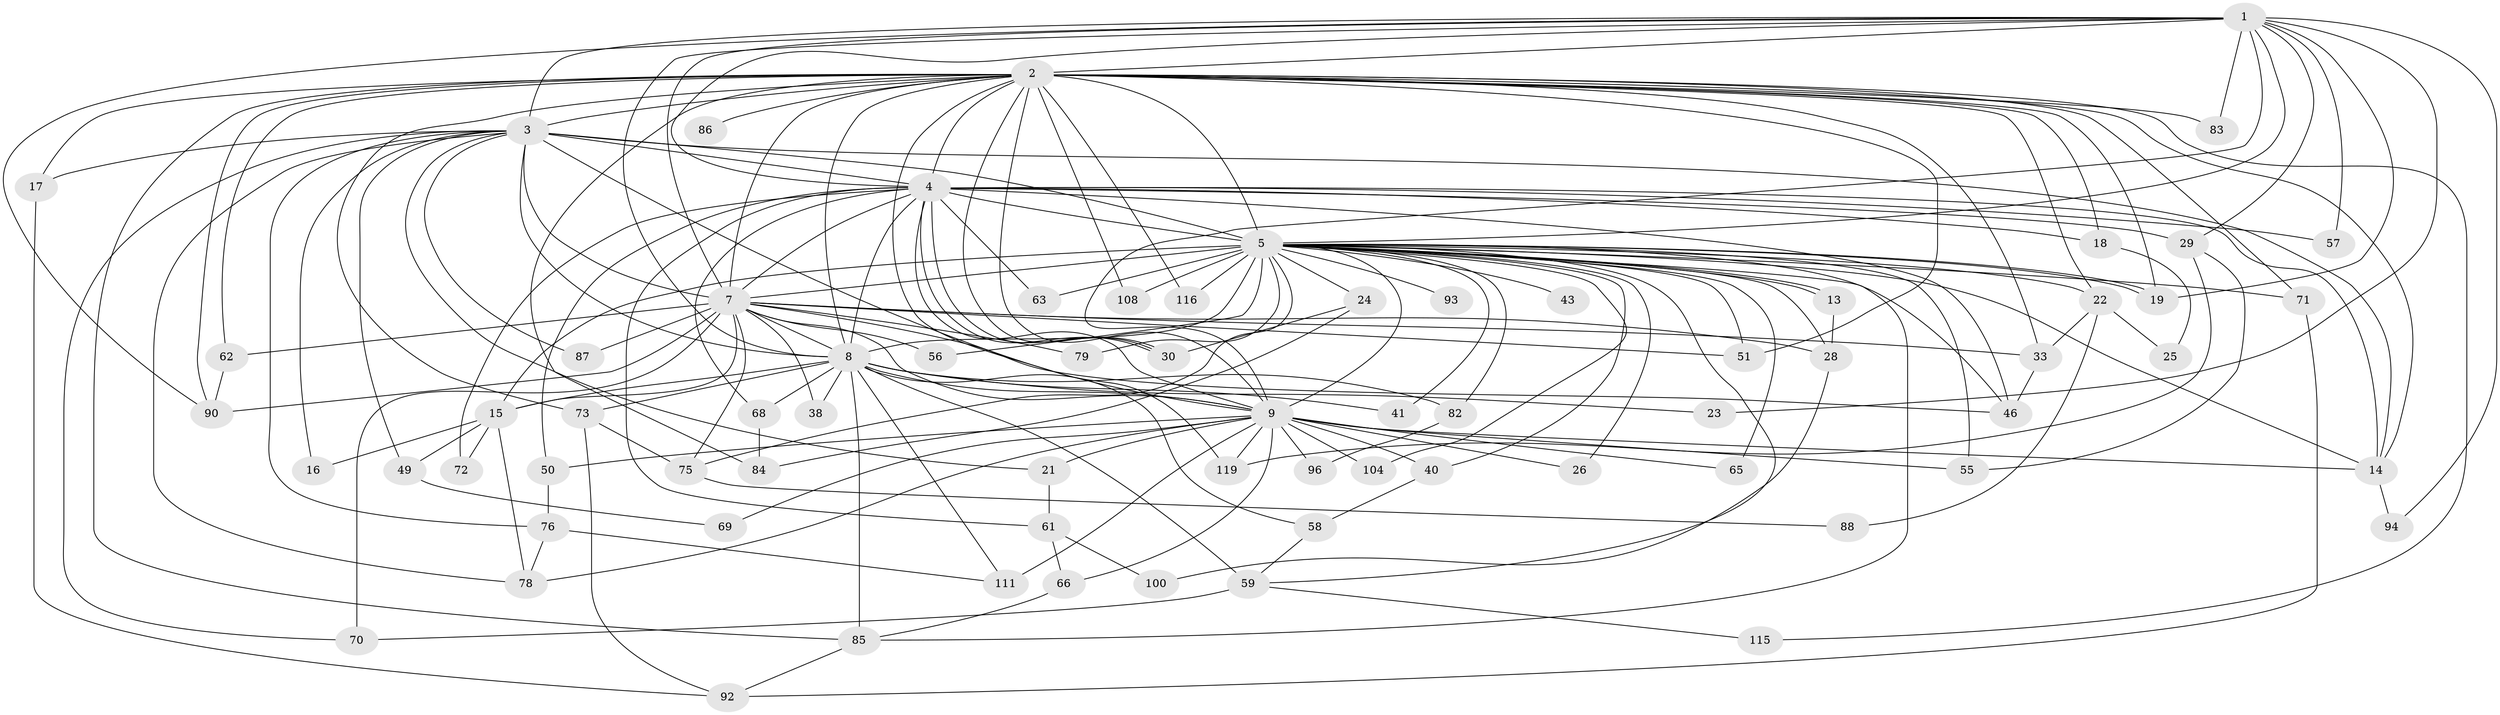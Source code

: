 // original degree distribution, {16: 0.006896551724137931, 30: 0.006896551724137931, 25: 0.013793103448275862, 21: 0.006896551724137931, 36: 0.006896551724137931, 11: 0.027586206896551724, 23: 0.006896551724137931, 26: 0.006896551724137931, 18: 0.006896551724137931, 4: 0.09655172413793103, 3: 0.2206896551724138, 6: 0.027586206896551724, 2: 0.5103448275862069, 5: 0.04827586206896552, 7: 0.006896551724137931}
// Generated by graph-tools (version 1.1) at 2025/14/03/09/25 04:14:08]
// undirected, 72 vertices, 180 edges
graph export_dot {
graph [start="1"]
  node [color=gray90,style=filled];
  1;
  2 [super="+6+67+37+47+89+95+53"];
  3 [super="+60+35+106+36"];
  4 [super="+52+64"];
  5 [super="+131+122+80+32+101+97+12+107+10+11"];
  7 [super="+44+140+136+54"];
  8 [super="+127+42+34"];
  9 [super="+117"];
  13;
  14;
  15 [super="+103"];
  16;
  17;
  18;
  19 [super="+45+31"];
  21;
  22;
  23;
  24;
  25;
  26;
  28;
  29;
  30 [super="+48"];
  33 [super="+81"];
  38;
  40;
  41 [super="+137"];
  43;
  46 [super="+91"];
  49;
  50;
  51;
  55 [super="+99"];
  56 [super="+138"];
  57;
  58;
  59 [super="+129+118"];
  61;
  62 [super="+141"];
  63;
  65;
  66;
  68;
  69;
  70 [super="+125"];
  71;
  72;
  73;
  75;
  76 [super="+114"];
  78 [super="+144"];
  79;
  82;
  83;
  84 [super="+123"];
  85 [super="+132+113"];
  86;
  87;
  88;
  90 [super="+110"];
  92 [super="+135+112"];
  93;
  94;
  96;
  100;
  104;
  108;
  111 [super="+143"];
  115;
  116;
  119 [super="+120"];
  1 -- 2 [weight=2];
  1 -- 3;
  1 -- 4;
  1 -- 5 [weight=2];
  1 -- 7;
  1 -- 8;
  1 -- 9;
  1 -- 23;
  1 -- 29;
  1 -- 57;
  1 -- 83;
  1 -- 90;
  1 -- 94;
  1 -- 19;
  2 -- 3 [weight=3];
  2 -- 4 [weight=3];
  2 -- 5 [weight=7];
  2 -- 7 [weight=2];
  2 -- 8 [weight=3];
  2 -- 9 [weight=2];
  2 -- 14;
  2 -- 17;
  2 -- 18;
  2 -- 22;
  2 -- 33 [weight=2];
  2 -- 62;
  2 -- 71;
  2 -- 73;
  2 -- 83;
  2 -- 85;
  2 -- 86 [weight=2];
  2 -- 108;
  2 -- 115;
  2 -- 116;
  2 -- 119;
  2 -- 84;
  2 -- 90;
  2 -- 51;
  2 -- 19;
  2 -- 30;
  3 -- 4 [weight=2];
  3 -- 5 [weight=11];
  3 -- 7 [weight=3];
  3 -- 8 [weight=2];
  3 -- 9;
  3 -- 16;
  3 -- 17;
  3 -- 21;
  3 -- 49;
  3 -- 70;
  3 -- 76;
  3 -- 78;
  3 -- 14;
  3 -- 87;
  4 -- 5 [weight=3];
  4 -- 7;
  4 -- 8;
  4 -- 9;
  4 -- 18;
  4 -- 29;
  4 -- 30;
  4 -- 30;
  4 -- 46;
  4 -- 50;
  4 -- 57;
  4 -- 61 [weight=2];
  4 -- 63;
  4 -- 68;
  4 -- 72;
  4 -- 14;
  5 -- 7 [weight=6];
  5 -- 8 [weight=3];
  5 -- 9 [weight=3];
  5 -- 13;
  5 -- 13;
  5 -- 14;
  5 -- 15 [weight=2];
  5 -- 19 [weight=2];
  5 -- 19;
  5 -- 22;
  5 -- 24 [weight=2];
  5 -- 26;
  5 -- 40;
  5 -- 56 [weight=2];
  5 -- 63;
  5 -- 104;
  5 -- 28;
  5 -- 75;
  5 -- 43 [weight=2];
  5 -- 79;
  5 -- 82;
  5 -- 116;
  5 -- 93 [weight=2];
  5 -- 71;
  5 -- 59;
  5 -- 46;
  5 -- 41 [weight=2];
  5 -- 108;
  5 -- 51;
  5 -- 85;
  5 -- 55;
  5 -- 65;
  7 -- 8;
  7 -- 9;
  7 -- 28;
  7 -- 38;
  7 -- 46;
  7 -- 51;
  7 -- 90;
  7 -- 56;
  7 -- 70;
  7 -- 15 [weight=2];
  7 -- 33 [weight=2];
  7 -- 79;
  7 -- 87;
  7 -- 75;
  7 -- 62;
  8 -- 9 [weight=2];
  8 -- 15 [weight=3];
  8 -- 23;
  8 -- 38;
  8 -- 41;
  8 -- 58;
  8 -- 68;
  8 -- 73;
  8 -- 82;
  8 -- 85;
  8 -- 111;
  8 -- 59 [weight=2];
  9 -- 21;
  9 -- 26;
  9 -- 40;
  9 -- 50;
  9 -- 55;
  9 -- 65;
  9 -- 66;
  9 -- 69;
  9 -- 96;
  9 -- 104;
  9 -- 111 [weight=2];
  9 -- 119;
  9 -- 78;
  9 -- 14;
  13 -- 28;
  14 -- 94;
  15 -- 16;
  15 -- 49;
  15 -- 72;
  15 -- 78;
  17 -- 92;
  18 -- 25;
  21 -- 61;
  22 -- 25;
  22 -- 33;
  22 -- 88;
  24 -- 84;
  24 -- 30;
  28 -- 100;
  29 -- 55;
  29 -- 119;
  33 -- 46;
  40 -- 58;
  49 -- 69;
  50 -- 76;
  58 -- 59;
  59 -- 70;
  59 -- 115;
  61 -- 66;
  61 -- 100;
  62 -- 90;
  66 -- 85;
  68 -- 84;
  71 -- 92;
  73 -- 75;
  73 -- 92;
  75 -- 88;
  76 -- 78;
  76 -- 111;
  82 -- 96;
  85 -- 92;
}
